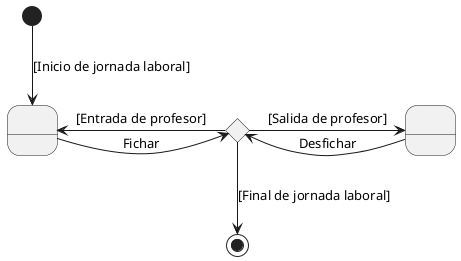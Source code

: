 @startuml

state Fichar as " "
state NoFichar as " "

[*] --> Fichar : [Inicio de jornada laboral]


state Turno <<choice>>

Fichar -r-> Turno : Fichar

Turno -r-> NoFichar : [Salida de profesor]

NoFichar -l-> Turno : Desfichar

Turno -l-> Fichar : [Entrada de profesor]

Turno -d-> [*] : [Final de jornada laboral]

@enduml
